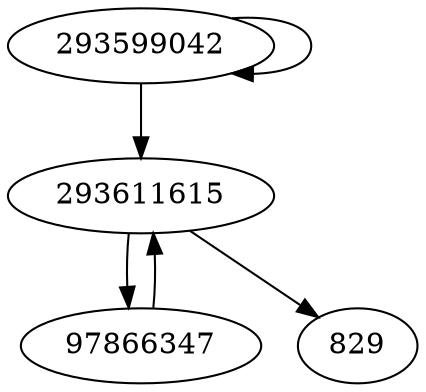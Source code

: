 digraph  {
293599042;
97866347;
829;
293611615;
293599042 -> 293611615;
293599042 -> 293599042;
97866347 -> 293611615;
293611615 -> 97866347;
293611615 -> 829;
}
